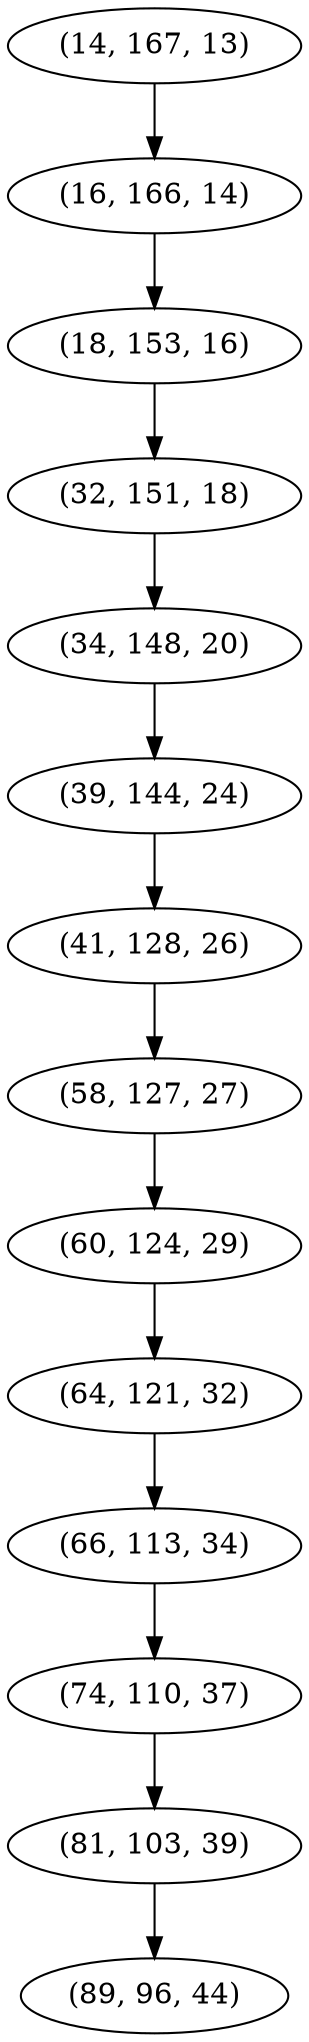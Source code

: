 digraph tree {
    "(14, 167, 13)";
    "(16, 166, 14)";
    "(18, 153, 16)";
    "(32, 151, 18)";
    "(34, 148, 20)";
    "(39, 144, 24)";
    "(41, 128, 26)";
    "(58, 127, 27)";
    "(60, 124, 29)";
    "(64, 121, 32)";
    "(66, 113, 34)";
    "(74, 110, 37)";
    "(81, 103, 39)";
    "(89, 96, 44)";
    "(14, 167, 13)" -> "(16, 166, 14)";
    "(16, 166, 14)" -> "(18, 153, 16)";
    "(18, 153, 16)" -> "(32, 151, 18)";
    "(32, 151, 18)" -> "(34, 148, 20)";
    "(34, 148, 20)" -> "(39, 144, 24)";
    "(39, 144, 24)" -> "(41, 128, 26)";
    "(41, 128, 26)" -> "(58, 127, 27)";
    "(58, 127, 27)" -> "(60, 124, 29)";
    "(60, 124, 29)" -> "(64, 121, 32)";
    "(64, 121, 32)" -> "(66, 113, 34)";
    "(66, 113, 34)" -> "(74, 110, 37)";
    "(74, 110, 37)" -> "(81, 103, 39)";
    "(81, 103, 39)" -> "(89, 96, 44)";
}
